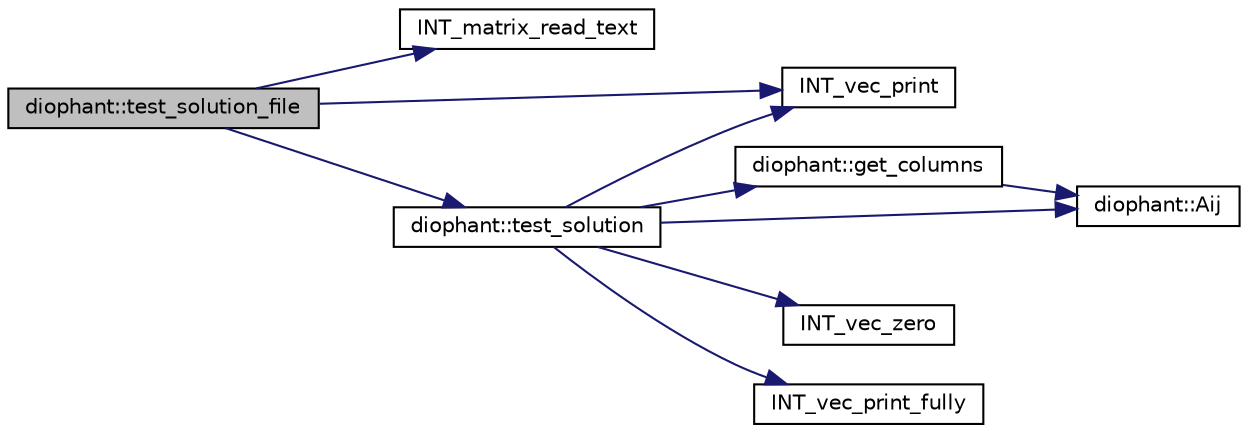 digraph "diophant::test_solution_file"
{
  edge [fontname="Helvetica",fontsize="10",labelfontname="Helvetica",labelfontsize="10"];
  node [fontname="Helvetica",fontsize="10",shape=record];
  rankdir="LR";
  Node835 [label="diophant::test_solution_file",height=0.2,width=0.4,color="black", fillcolor="grey75", style="filled", fontcolor="black"];
  Node835 -> Node836 [color="midnightblue",fontsize="10",style="solid",fontname="Helvetica"];
  Node836 [label="INT_matrix_read_text",height=0.2,width=0.4,color="black", fillcolor="white", style="filled",URL="$d5/db4/io__and__os_8h.html#ae73d508a98af594a166899458b49862c"];
  Node835 -> Node837 [color="midnightblue",fontsize="10",style="solid",fontname="Helvetica"];
  Node837 [label="diophant::test_solution",height=0.2,width=0.4,color="black", fillcolor="white", style="filled",URL="$d7/d9c/classdiophant.html#a385461230652130d1e4587cd99211462"];
  Node837 -> Node838 [color="midnightblue",fontsize="10",style="solid",fontname="Helvetica"];
  Node838 [label="INT_vec_print",height=0.2,width=0.4,color="black", fillcolor="white", style="filled",URL="$df/dbf/sajeeb_8_c.html#a79a5901af0b47dd0d694109543c027fe"];
  Node837 -> Node839 [color="midnightblue",fontsize="10",style="solid",fontname="Helvetica"];
  Node839 [label="diophant::get_columns",height=0.2,width=0.4,color="black", fillcolor="white", style="filled",URL="$d7/d9c/classdiophant.html#a394c08d30cf6df92f3d79ef52d0cff08"];
  Node839 -> Node840 [color="midnightblue",fontsize="10",style="solid",fontname="Helvetica"];
  Node840 [label="diophant::Aij",height=0.2,width=0.4,color="black", fillcolor="white", style="filled",URL="$d7/d9c/classdiophant.html#af86d3bf833485e2f2d7b4a19288fc698"];
  Node837 -> Node841 [color="midnightblue",fontsize="10",style="solid",fontname="Helvetica"];
  Node841 [label="INT_vec_zero",height=0.2,width=0.4,color="black", fillcolor="white", style="filled",URL="$df/dbf/sajeeb_8_c.html#aa8c9c7977203577026080f546fe4980f"];
  Node837 -> Node840 [color="midnightblue",fontsize="10",style="solid",fontname="Helvetica"];
  Node837 -> Node842 [color="midnightblue",fontsize="10",style="solid",fontname="Helvetica"];
  Node842 [label="INT_vec_print_fully",height=0.2,width=0.4,color="black", fillcolor="white", style="filled",URL="$df/dbf/sajeeb_8_c.html#aff2e5a86c89315b7cec22a5a77f94a25"];
  Node835 -> Node838 [color="midnightblue",fontsize="10",style="solid",fontname="Helvetica"];
}
